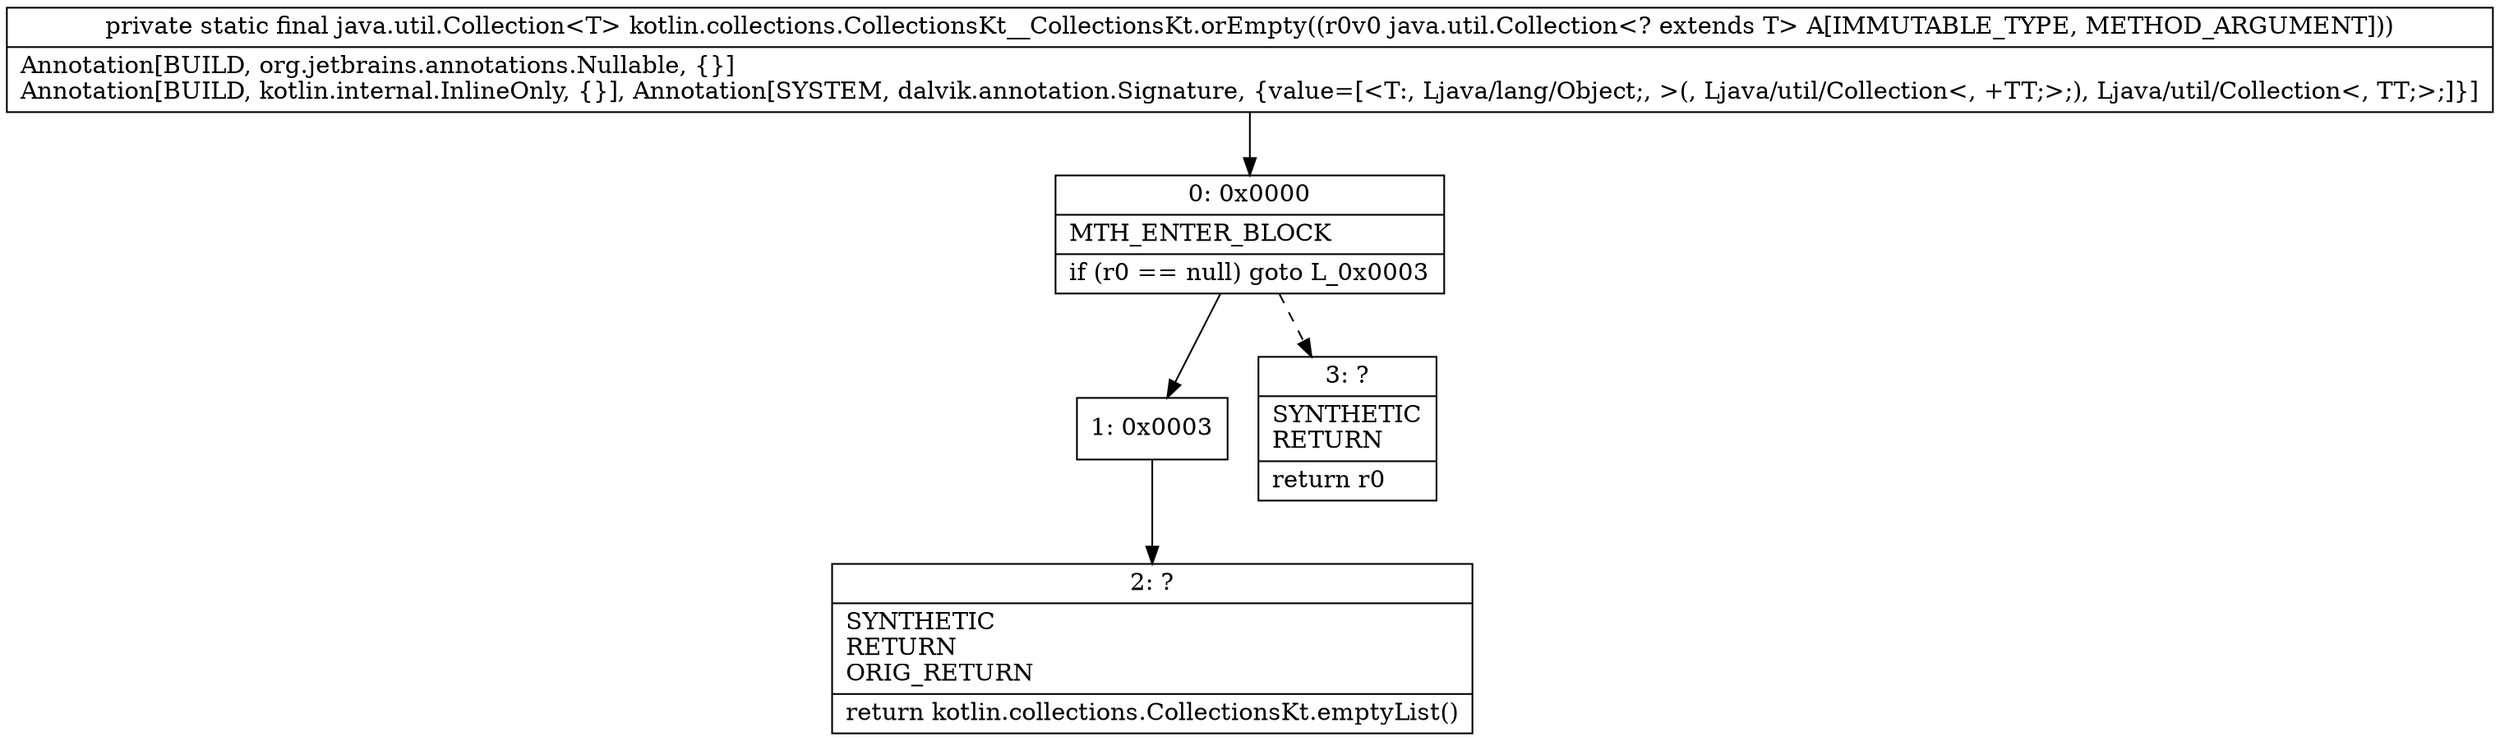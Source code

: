 digraph "CFG forkotlin.collections.CollectionsKt__CollectionsKt.orEmpty(Ljava\/util\/Collection;)Ljava\/util\/Collection;" {
Node_0 [shape=record,label="{0\:\ 0x0000|MTH_ENTER_BLOCK\l|if (r0 == null) goto L_0x0003\l}"];
Node_1 [shape=record,label="{1\:\ 0x0003}"];
Node_2 [shape=record,label="{2\:\ ?|SYNTHETIC\lRETURN\lORIG_RETURN\l|return kotlin.collections.CollectionsKt.emptyList()\l}"];
Node_3 [shape=record,label="{3\:\ ?|SYNTHETIC\lRETURN\l|return r0\l}"];
MethodNode[shape=record,label="{private static final java.util.Collection\<T\> kotlin.collections.CollectionsKt__CollectionsKt.orEmpty((r0v0 java.util.Collection\<? extends T\> A[IMMUTABLE_TYPE, METHOD_ARGUMENT]))  | Annotation[BUILD, org.jetbrains.annotations.Nullable, \{\}]\lAnnotation[BUILD, kotlin.internal.InlineOnly, \{\}], Annotation[SYSTEM, dalvik.annotation.Signature, \{value=[\<T:, Ljava\/lang\/Object;, \>(, Ljava\/util\/Collection\<, +TT;\>;), Ljava\/util\/Collection\<, TT;\>;]\}]\l}"];
MethodNode -> Node_0;
Node_0 -> Node_1;
Node_0 -> Node_3[style=dashed];
Node_1 -> Node_2;
}

